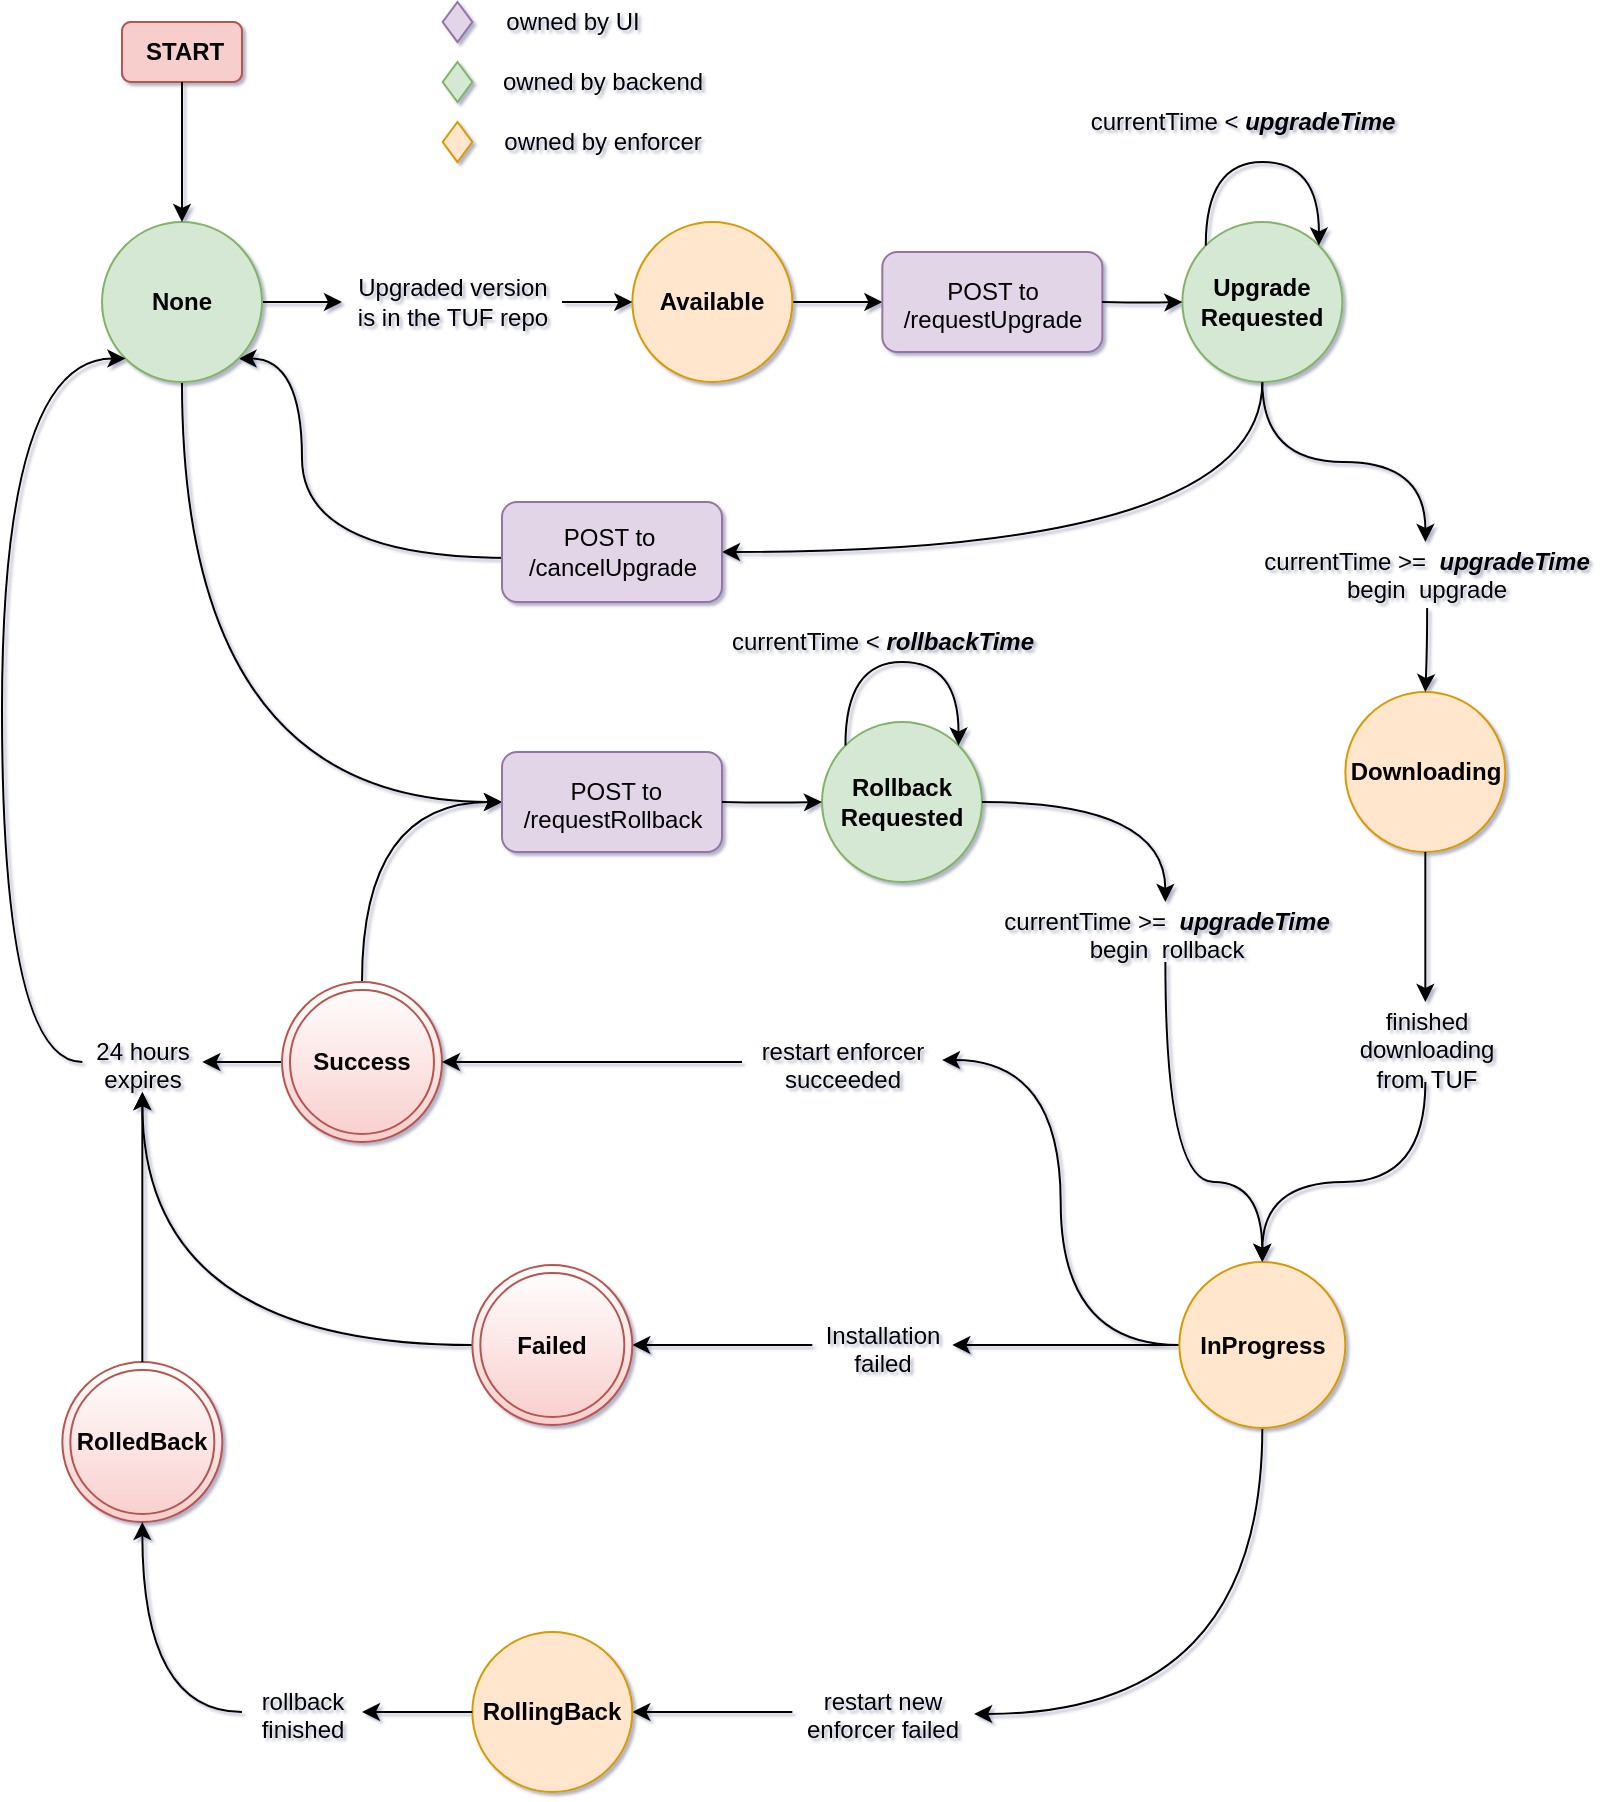 <mxfile version="13.8.0" type="github">
  <diagram id="VqOy9UcTznLti8Iem_Px" name="Page-1">
    <mxGraphModel dx="1527" dy="954" grid="1" gridSize="10" guides="1" tooltips="1" connect="1" arrows="1" fold="1" page="1" pageScale="1" pageWidth="850" pageHeight="1100" math="0" shadow="1">
      <root>
        <mxCell id="0" />
        <mxCell id="1" parent="0" />
        <mxCell id="QkzKYuwfc3sgGfwPdK_l-27" value="" style="group;fillColor=#f8cecc;strokeColor=#b85450;direction=west;rounded=1;glass=0;shadow=0;sketch=0;" parent="1" vertex="1" connectable="0">
          <mxGeometry x="80.0" y="180" width="60" height="30" as="geometry" />
        </mxCell>
        <mxCell id="QkzKYuwfc3sgGfwPdK_l-28" value="" style="rounded=1;whiteSpace=wrap;html=1;fillColor=#f8cecc;strokeColor=#b85450;direction=west;" parent="QkzKYuwfc3sgGfwPdK_l-27" vertex="1">
          <mxGeometry width="60" height="30" as="geometry" />
        </mxCell>
        <mxCell id="QkzKYuwfc3sgGfwPdK_l-29" value="&lt;b&gt;START&lt;/b&gt;" style="text;html=1;resizable=0;points=[];autosize=1;align=left;verticalAlign=top;spacingTop=-4;direction=west;" parent="QkzKYuwfc3sgGfwPdK_l-27" vertex="1">
          <mxGeometry x="9.833" y="4.833" width="50" height="20" as="geometry" />
        </mxCell>
        <mxCell id="nVf5J2YV6CklecG3pBuP-18" style="edgeStyle=orthogonalEdgeStyle;curved=1;orthogonalLoop=1;jettySize=auto;html=1;entryX=0;entryY=0.5;entryDx=0;entryDy=0;" edge="1" parent="1" source="QkzKYuwfc3sgGfwPdK_l-3" target="nVf5J2YV6CklecG3pBuP-16">
          <mxGeometry relative="1" as="geometry" />
        </mxCell>
        <mxCell id="QkzKYuwfc3sgGfwPdK_l-3" value="&lt;b&gt;Available&lt;/b&gt;" style="ellipse;whiteSpace=wrap;html=1;aspect=fixed;fillColor=#ffe6cc;strokeColor=#d79b00;direction=west;" parent="1" vertex="1">
          <mxGeometry x="335.17" y="280" width="80" height="80" as="geometry" />
        </mxCell>
        <mxCell id="QkzKYuwfc3sgGfwPdK_l-4" style="edgeStyle=orthogonalEdgeStyle;curved=1;orthogonalLoop=1;jettySize=auto;html=1;startArrow=none;startFill=0;endArrow=classic;endFill=1;entryX=0.5;entryY=1;entryDx=0;entryDy=0;" parent="1" source="QkzKYuwfc3sgGfwPdK_l-25" target="QkzKYuwfc3sgGfwPdK_l-36" edge="1">
          <mxGeometry relative="1" as="geometry">
            <Array as="points">
              <mxPoint x="732" y="760" />
              <mxPoint x="650" y="760" />
            </Array>
          </mxGeometry>
        </mxCell>
        <mxCell id="QkzKYuwfc3sgGfwPdK_l-5" value="&lt;b&gt;Downloading&lt;/b&gt;" style="ellipse;whiteSpace=wrap;html=1;aspect=fixed;fillColor=#ffe6cc;strokeColor=#d79b00;direction=east;" parent="1" vertex="1">
          <mxGeometry x="691.67" y="515" width="80" height="80" as="geometry" />
        </mxCell>
        <mxCell id="QkzKYuwfc3sgGfwPdK_l-6" style="edgeStyle=orthogonalEdgeStyle;curved=1;orthogonalLoop=1;jettySize=auto;html=1;startArrow=none;startFill=0;endArrow=classic;endFill=1;entryX=0.5;entryY=0;entryDx=0;entryDy=0;exitX=0.495;exitY=-0.1;exitDx=0;exitDy=0;exitPerimeter=0;" parent="1" source="QkzKYuwfc3sgGfwPdK_l-23" target="QkzKYuwfc3sgGfwPdK_l-5" edge="1">
          <mxGeometry relative="1" as="geometry">
            <mxPoint x="650.17" y="470" as="sourcePoint" />
          </mxGeometry>
        </mxCell>
        <mxCell id="nVf5J2YV6CklecG3pBuP-11" style="edgeStyle=orthogonalEdgeStyle;curved=1;orthogonalLoop=1;jettySize=auto;html=1;exitX=0;exitY=0.6;exitDx=0;exitDy=0;exitPerimeter=0;entryX=1;entryY=1;entryDx=0;entryDy=0;" edge="1" parent="1" source="nVf5J2YV6CklecG3pBuP-12" target="QkzKYuwfc3sgGfwPdK_l-18">
          <mxGeometry relative="1" as="geometry">
            <Array as="points">
              <mxPoint x="170" y="448" />
              <mxPoint x="170" y="348" />
            </Array>
          </mxGeometry>
        </mxCell>
        <mxCell id="nVf5J2YV6CklecG3pBuP-15" style="edgeStyle=orthogonalEdgeStyle;curved=1;orthogonalLoop=1;jettySize=auto;html=1;entryX=1;entryY=0.5;entryDx=0;entryDy=0;exitX=0.5;exitY=0;exitDx=0;exitDy=0;" edge="1" parent="1" source="QkzKYuwfc3sgGfwPdK_l-7" target="nVf5J2YV6CklecG3pBuP-21">
          <mxGeometry relative="1" as="geometry" />
        </mxCell>
        <mxCell id="QkzKYuwfc3sgGfwPdK_l-7" value="&lt;b&gt;Upgrade&lt;br&gt;Requested&lt;/b&gt;" style="ellipse;whiteSpace=wrap;html=1;aspect=fixed;fillColor=#d5e8d4;strokeColor=#82b366;direction=west;" parent="1" vertex="1">
          <mxGeometry x="610.17" y="280" width="80" height="80" as="geometry" />
        </mxCell>
        <mxCell id="QkzKYuwfc3sgGfwPdK_l-9" value="&lt;b&gt;RolledBack&lt;/b&gt;" style="ellipse;shape=doubleEllipse;whiteSpace=wrap;html=1;aspect=fixed;fillColor=#f8cecc;strokeColor=#b85450;gradientColor=#ffffff;direction=west;" parent="1" vertex="1">
          <mxGeometry x="50.17" y="850" width="80" height="80" as="geometry" />
        </mxCell>
        <mxCell id="QkzKYuwfc3sgGfwPdK_l-10" style="edgeStyle=orthogonalEdgeStyle;curved=1;orthogonalLoop=1;jettySize=auto;html=1;startArrow=none;startFill=0;endArrow=classic;endFill=1;" parent="1" source="QkzKYuwfc3sgGfwPdK_l-11" target="QkzKYuwfc3sgGfwPdK_l-39" edge="1">
          <mxGeometry relative="1" as="geometry" />
        </mxCell>
        <mxCell id="nVf5J2YV6CklecG3pBuP-33" style="edgeStyle=orthogonalEdgeStyle;curved=1;orthogonalLoop=1;jettySize=auto;html=1;entryX=0;entryY=0.5;entryDx=0;entryDy=0;exitX=0.5;exitY=1;exitDx=0;exitDy=0;" edge="1" parent="1" source="QkzKYuwfc3sgGfwPdK_l-11" target="nVf5J2YV6CklecG3pBuP-28">
          <mxGeometry relative="1" as="geometry" />
        </mxCell>
        <mxCell id="QkzKYuwfc3sgGfwPdK_l-11" value="&lt;b&gt;Success&lt;/b&gt;" style="ellipse;shape=doubleEllipse;whiteSpace=wrap;html=1;aspect=fixed;fillColor=#f8cecc;strokeColor=#b85450;gradientColor=#ffffff;direction=west;" parent="1" vertex="1">
          <mxGeometry x="160" y="660" width="80" height="80" as="geometry" />
        </mxCell>
        <mxCell id="QkzKYuwfc3sgGfwPdK_l-12" style="edgeStyle=orthogonalEdgeStyle;curved=1;orthogonalLoop=1;jettySize=auto;html=1;startArrow=none;startFill=0;endArrow=classic;endFill=1;entryX=1;entryY=0.5;entryDx=0;entryDy=0;" parent="1" source="QkzKYuwfc3sgGfwPdK_l-37" target="QkzKYuwfc3sgGfwPdK_l-16" edge="1">
          <mxGeometry relative="1" as="geometry" />
        </mxCell>
        <mxCell id="QkzKYuwfc3sgGfwPdK_l-13" value="" style="edgeStyle=orthogonalEdgeStyle;curved=1;orthogonalLoop=1;jettySize=auto;html=1;startArrow=none;startFill=0;endArrow=classic;endFill=1;entryX=0;entryY=0.5;entryDx=0;entryDy=0;" parent="1" source="QkzKYuwfc3sgGfwPdK_l-19" target="QkzKYuwfc3sgGfwPdK_l-11" edge="1">
          <mxGeometry relative="1" as="geometry">
            <mxPoint x="290.17" y="710" as="targetPoint" />
          </mxGeometry>
        </mxCell>
        <mxCell id="QkzKYuwfc3sgGfwPdK_l-14" style="edgeStyle=orthogonalEdgeStyle;curved=1;orthogonalLoop=1;jettySize=auto;html=1;startArrow=none;startFill=0;endArrow=classic;endFill=1;entryX=0;entryY=0.5;entryDx=0;entryDy=0;" parent="1" source="QkzKYuwfc3sgGfwPdK_l-33" target="QkzKYuwfc3sgGfwPdK_l-32" edge="1">
          <mxGeometry relative="1" as="geometry" />
        </mxCell>
        <mxCell id="QkzKYuwfc3sgGfwPdK_l-15" value="" style="edgeStyle=orthogonalEdgeStyle;curved=1;orthogonalLoop=1;jettySize=auto;html=1;startArrow=none;startFill=0;endArrow=classic;endFill=1;" parent="1" source="QkzKYuwfc3sgGfwPdK_l-20" target="QkzKYuwfc3sgGfwPdK_l-9" edge="1">
          <mxGeometry relative="1" as="geometry" />
        </mxCell>
        <mxCell id="QkzKYuwfc3sgGfwPdK_l-16" value="&lt;b&gt;RollingBack&lt;/b&gt;" style="ellipse;whiteSpace=wrap;html=1;aspect=fixed;fillColor=#ffe6cc;strokeColor=#d79b00;direction=east;" parent="1" vertex="1">
          <mxGeometry x="255.17" y="985" width="80" height="80" as="geometry" />
        </mxCell>
        <mxCell id="QkzKYuwfc3sgGfwPdK_l-17" style="edgeStyle=orthogonalEdgeStyle;curved=1;orthogonalLoop=1;jettySize=auto;html=1;entryX=1;entryY=0.5;entryDx=0;entryDy=0;startArrow=none;startFill=0;endArrow=classic;endFill=1;" parent="1" source="nVf5J2YV6CklecG3pBuP-3" target="QkzKYuwfc3sgGfwPdK_l-3" edge="1">
          <mxGeometry relative="1" as="geometry" />
        </mxCell>
        <mxCell id="nVf5J2YV6CklecG3pBuP-6" style="edgeStyle=orthogonalEdgeStyle;rounded=0;orthogonalLoop=1;jettySize=auto;html=1;" edge="1" parent="1" source="QkzKYuwfc3sgGfwPdK_l-18" target="nVf5J2YV6CklecG3pBuP-3">
          <mxGeometry relative="1" as="geometry" />
        </mxCell>
        <mxCell id="nVf5J2YV6CklecG3pBuP-32" style="edgeStyle=orthogonalEdgeStyle;curved=1;orthogonalLoop=1;jettySize=auto;html=1;entryX=0;entryY=0.5;entryDx=0;entryDy=0;exitX=0.5;exitY=1;exitDx=0;exitDy=0;" edge="1" parent="1" source="QkzKYuwfc3sgGfwPdK_l-18" target="nVf5J2YV6CklecG3pBuP-28">
          <mxGeometry relative="1" as="geometry" />
        </mxCell>
        <mxCell id="QkzKYuwfc3sgGfwPdK_l-18" value="&lt;b&gt;None&lt;/b&gt;" style="ellipse;whiteSpace=wrap;html=1;aspect=fixed;labelBackgroundColor=none;fillColor=#d5e8d4;strokeColor=#82b366;direction=east;" parent="1" vertex="1">
          <mxGeometry x="70.0" y="280" width="80" height="80" as="geometry" />
        </mxCell>
        <mxCell id="QkzKYuwfc3sgGfwPdK_l-19" value="restart enforcer &lt;br&gt;succeeded" style="text;html=1;resizable=0;points=[];autosize=1;align=center;verticalAlign=top;spacingTop=-4;direction=west;" parent="1" vertex="1">
          <mxGeometry x="390" y="685" width="100" height="30" as="geometry" />
        </mxCell>
        <mxCell id="QkzKYuwfc3sgGfwPdK_l-20" value="rollback&lt;br&gt;finished&lt;br&gt;" style="text;html=1;resizable=0;points=[];autosize=1;align=center;verticalAlign=top;spacingTop=-4;direction=west;" parent="1" vertex="1">
          <mxGeometry x="140" y="1010" width="60" height="30" as="geometry" />
        </mxCell>
        <mxCell id="QkzKYuwfc3sgGfwPdK_l-21" value="" style="edgeStyle=orthogonalEdgeStyle;curved=1;orthogonalLoop=1;jettySize=auto;html=1;startArrow=none;startFill=0;endArrow=classic;endFill=1;" parent="1" source="QkzKYuwfc3sgGfwPdK_l-16" target="QkzKYuwfc3sgGfwPdK_l-20" edge="1">
          <mxGeometry relative="1" as="geometry">
            <mxPoint x="170.17" y="990" as="sourcePoint" />
            <mxPoint x="170.17" y="1050" as="targetPoint" />
          </mxGeometry>
        </mxCell>
        <mxCell id="QkzKYuwfc3sgGfwPdK_l-23" value="currentTime &amp;gt;=&amp;nbsp; &lt;b&gt;&lt;i&gt;upgradeTime&lt;/i&gt;&lt;/b&gt;&lt;br&gt;begin&amp;nbsp; upgrade" style="text;html=1;resizable=0;points=[];autosize=1;align=center;verticalAlign=top;spacingTop=-4;direction=west;" parent="1" vertex="1">
          <mxGeometry x="641.67" y="440" width="180" height="30" as="geometry" />
        </mxCell>
        <mxCell id="QkzKYuwfc3sgGfwPdK_l-24" style="edgeStyle=orthogonalEdgeStyle;curved=1;orthogonalLoop=1;jettySize=auto;html=1;startArrow=none;startFill=0;endArrow=classic;endFill=1;" parent="1" source="QkzKYuwfc3sgGfwPdK_l-7" target="QkzKYuwfc3sgGfwPdK_l-23" edge="1">
          <mxGeometry relative="1" as="geometry">
            <mxPoint x="750.17" y="290" as="sourcePoint" />
            <mxPoint x="650.17" y="440" as="targetPoint" />
          </mxGeometry>
        </mxCell>
        <mxCell id="QkzKYuwfc3sgGfwPdK_l-25" value="finished &lt;br&gt;downloading&lt;br&gt;from TUF" style="text;html=1;resizable=0;points=[];autosize=1;align=center;verticalAlign=top;spacingTop=-4;direction=west;" parent="1" vertex="1">
          <mxGeometry x="691.67" y="670" width="80" height="40" as="geometry" />
        </mxCell>
        <mxCell id="QkzKYuwfc3sgGfwPdK_l-26" style="edgeStyle=orthogonalEdgeStyle;curved=1;orthogonalLoop=1;jettySize=auto;html=1;startArrow=none;startFill=0;endArrow=classic;endFill=1;" parent="1" source="QkzKYuwfc3sgGfwPdK_l-5" target="QkzKYuwfc3sgGfwPdK_l-25" edge="1">
          <mxGeometry relative="1" as="geometry">
            <mxPoint x="710.17" y="580" as="sourcePoint" />
            <mxPoint x="710.17" y="650" as="targetPoint" />
          </mxGeometry>
        </mxCell>
        <mxCell id="QkzKYuwfc3sgGfwPdK_l-31" style="edgeStyle=orthogonalEdgeStyle;curved=1;orthogonalLoop=1;jettySize=auto;html=1;startArrow=none;startFill=0;endArrow=classic;endFill=1;" parent="1" source="QkzKYuwfc3sgGfwPdK_l-32" target="QkzKYuwfc3sgGfwPdK_l-39" edge="1">
          <mxGeometry relative="1" as="geometry" />
        </mxCell>
        <mxCell id="QkzKYuwfc3sgGfwPdK_l-32" value="&lt;b&gt;Failed&lt;/b&gt;" style="ellipse;shape=doubleEllipse;whiteSpace=wrap;html=1;aspect=fixed;fillColor=#f8cecc;strokeColor=#b85450;gradientColor=#ffffff;direction=west;" parent="1" vertex="1">
          <mxGeometry x="255.17" y="801.5" width="80" height="80" as="geometry" />
        </mxCell>
        <mxCell id="QkzKYuwfc3sgGfwPdK_l-33" value="Installation&lt;br&gt;failed" style="text;html=1;resizable=0;points=[];autosize=1;align=center;verticalAlign=top;spacingTop=-4;direction=west;" parent="1" vertex="1">
          <mxGeometry x="425.17" y="826.5" width="70" height="30" as="geometry" />
        </mxCell>
        <mxCell id="QkzKYuwfc3sgGfwPdK_l-34" style="edgeStyle=orthogonalEdgeStyle;curved=1;orthogonalLoop=1;jettySize=auto;html=1;exitX=1;exitY=0.5;exitDx=0;exitDy=0;entryX=0;entryY=0.5;entryDx=0;entryDy=0;startArrow=none;startFill=0;endArrow=classic;endFill=1;" parent="1" source="QkzKYuwfc3sgGfwPdK_l-36" target="QkzKYuwfc3sgGfwPdK_l-33" edge="1">
          <mxGeometry relative="1" as="geometry">
            <mxPoint x="105.17" y="738" as="sourcePoint" />
            <mxPoint x="410.17" y="850" as="targetPoint" />
          </mxGeometry>
        </mxCell>
        <mxCell id="nVf5J2YV6CklecG3pBuP-24" style="edgeStyle=orthogonalEdgeStyle;curved=1;orthogonalLoop=1;jettySize=auto;html=1;exitX=1;exitY=0.5;exitDx=0;exitDy=0;entryX=0;entryY=0.533;entryDx=0;entryDy=0;entryPerimeter=0;" edge="1" parent="1" source="QkzKYuwfc3sgGfwPdK_l-36" target="QkzKYuwfc3sgGfwPdK_l-19">
          <mxGeometry relative="1" as="geometry" />
        </mxCell>
        <mxCell id="nVf5J2YV6CklecG3pBuP-25" style="edgeStyle=orthogonalEdgeStyle;curved=1;orthogonalLoop=1;jettySize=auto;html=1;entryX=-0.01;entryY=0.467;entryDx=0;entryDy=0;entryPerimeter=0;exitX=0.5;exitY=0;exitDx=0;exitDy=0;" edge="1" parent="1" source="QkzKYuwfc3sgGfwPdK_l-36" target="QkzKYuwfc3sgGfwPdK_l-37">
          <mxGeometry relative="1" as="geometry" />
        </mxCell>
        <mxCell id="QkzKYuwfc3sgGfwPdK_l-36" value="&lt;b&gt;InProgress&lt;/b&gt;" style="ellipse;whiteSpace=wrap;html=1;aspect=fixed;fillColor=#ffe6cc;strokeColor=#d79b00;direction=west;" parent="1" vertex="1">
          <mxGeometry x="608.67" y="800" width="83" height="83" as="geometry" />
        </mxCell>
        <mxCell id="QkzKYuwfc3sgGfwPdK_l-37" value="restart new &lt;br&gt;enforcer failed" style="text;html=1;resizable=0;points=[];autosize=1;align=center;verticalAlign=top;spacingTop=-4;direction=west;" parent="1" vertex="1">
          <mxGeometry x="415.17" y="1010" width="90" height="30" as="geometry" />
        </mxCell>
        <mxCell id="nVf5J2YV6CklecG3pBuP-51" style="edgeStyle=orthogonalEdgeStyle;curved=1;orthogonalLoop=1;jettySize=auto;html=1;entryX=0;entryY=1;entryDx=0;entryDy=0;" edge="1" parent="1" source="QkzKYuwfc3sgGfwPdK_l-39" target="QkzKYuwfc3sgGfwPdK_l-18">
          <mxGeometry relative="1" as="geometry">
            <Array as="points">
              <mxPoint x="20" y="700" />
              <mxPoint x="20" y="348" />
            </Array>
          </mxGeometry>
        </mxCell>
        <mxCell id="QkzKYuwfc3sgGfwPdK_l-39" value="24 hours&lt;br&gt;expires" style="text;html=1;resizable=0;points=[];autosize=1;align=center;verticalAlign=top;spacingTop=-4;direction=west;" parent="1" vertex="1">
          <mxGeometry x="60.17" y="685" width="60" height="30" as="geometry" />
        </mxCell>
        <mxCell id="QkzKYuwfc3sgGfwPdK_l-40" style="edgeStyle=orthogonalEdgeStyle;curved=1;orthogonalLoop=1;jettySize=auto;html=1;startArrow=none;startFill=0;endArrow=classic;endFill=1;" parent="1" source="QkzKYuwfc3sgGfwPdK_l-9" target="QkzKYuwfc3sgGfwPdK_l-39" edge="1">
          <mxGeometry relative="1" as="geometry">
            <mxPoint x="490.169" y="1014.667" as="sourcePoint" />
            <mxPoint x="579.837" y="589.667" as="targetPoint" />
          </mxGeometry>
        </mxCell>
        <mxCell id="QkzKYuwfc3sgGfwPdK_l-30" value="" style="edgeStyle=orthogonalEdgeStyle;curved=1;orthogonalLoop=1;jettySize=auto;html=1;startArrow=none;startFill=0;endArrow=classic;endFill=1;exitX=0.5;exitY=0;exitDx=0;exitDy=0;" parent="1" source="QkzKYuwfc3sgGfwPdK_l-28" target="QkzKYuwfc3sgGfwPdK_l-18" edge="1">
          <mxGeometry relative="1" as="geometry">
            <mxPoint x="530.003" y="424.833" as="targetPoint" />
          </mxGeometry>
        </mxCell>
        <mxCell id="nVf5J2YV6CklecG3pBuP-3" value="Upgraded version&lt;br&gt;is in the TUF repo" style="text;html=1;align=center;verticalAlign=middle;resizable=0;points=[];autosize=1;" vertex="1" parent="1">
          <mxGeometry x="190.0" y="305" width="110" height="30" as="geometry" />
        </mxCell>
        <mxCell id="nVf5J2YV6CklecG3pBuP-9" style="edgeStyle=orthogonalEdgeStyle;orthogonalLoop=1;jettySize=auto;html=1;exitX=1;exitY=1;exitDx=0;exitDy=0;entryX=0;entryY=1;entryDx=0;entryDy=0;curved=1;" edge="1" parent="1" source="QkzKYuwfc3sgGfwPdK_l-7" target="QkzKYuwfc3sgGfwPdK_l-7">
          <mxGeometry relative="1" as="geometry">
            <Array as="points">
              <mxPoint x="622.17" y="250" />
              <mxPoint x="678.17" y="250" />
            </Array>
          </mxGeometry>
        </mxCell>
        <mxCell id="nVf5J2YV6CklecG3pBuP-10" value="currentTime &amp;lt; &lt;b&gt;&lt;i&gt;upgradeTime&lt;/i&gt;&lt;/b&gt;" style="text;html=1;align=center;verticalAlign=middle;resizable=0;points=[];autosize=1;" vertex="1" parent="1">
          <mxGeometry x="555.17" y="220" width="170" height="20" as="geometry" />
        </mxCell>
        <mxCell id="nVf5J2YV6CklecG3pBuP-17" value="" style="group" vertex="1" connectable="0" parent="1">
          <mxGeometry x="460.17" y="295" width="110" height="50" as="geometry" />
        </mxCell>
        <mxCell id="nVf5J2YV6CklecG3pBuP-16" value="" style="rounded=1;whiteSpace=wrap;html=1;fillColor=#e1d5e7;strokeColor=#9673a6;" vertex="1" parent="nVf5J2YV6CklecG3pBuP-17">
          <mxGeometry width="110" height="50" as="geometry" />
        </mxCell>
        <mxCell id="QkzKYuwfc3sgGfwPdK_l-22" value="POST to &lt;br&gt;/requestUpgrade" style="text;html=1;resizable=0;points=[];autosize=1;align=center;verticalAlign=top;spacingTop=-4;direction=west;" parent="nVf5J2YV6CklecG3pBuP-17" vertex="1">
          <mxGeometry x="5" y="10" width="100" height="30" as="geometry" />
        </mxCell>
        <mxCell id="nVf5J2YV6CklecG3pBuP-19" style="edgeStyle=orthogonalEdgeStyle;curved=1;orthogonalLoop=1;jettySize=auto;html=1;entryX=1;entryY=0.5;entryDx=0;entryDy=0;" edge="1" parent="1" target="QkzKYuwfc3sgGfwPdK_l-7">
          <mxGeometry relative="1" as="geometry">
            <mxPoint x="570" y="320" as="sourcePoint" />
          </mxGeometry>
        </mxCell>
        <mxCell id="nVf5J2YV6CklecG3pBuP-23" value="" style="group" vertex="1" connectable="0" parent="1">
          <mxGeometry x="270" y="420" width="110" height="50" as="geometry" />
        </mxCell>
        <mxCell id="nVf5J2YV6CklecG3pBuP-21" value="" style="rounded=1;whiteSpace=wrap;html=1;fillColor=#e1d5e7;strokeColor=#9673a6;" vertex="1" parent="nVf5J2YV6CklecG3pBuP-23">
          <mxGeometry width="110" height="50" as="geometry" />
        </mxCell>
        <mxCell id="nVf5J2YV6CklecG3pBuP-12" value="POST to&amp;nbsp;&lt;br&gt;/cancelUpgrade" style="text;html=1;align=center;verticalAlign=middle;resizable=0;points=[];autosize=1;" vertex="1" parent="nVf5J2YV6CklecG3pBuP-23">
          <mxGeometry x="5" y="10" width="100" height="30" as="geometry" />
        </mxCell>
        <mxCell id="nVf5J2YV6CklecG3pBuP-26" value="&lt;b&gt;Rollback&lt;br&gt;Requested&lt;/b&gt;" style="ellipse;whiteSpace=wrap;html=1;aspect=fixed;fillColor=#d5e8d4;strokeColor=#82b366;direction=west;" vertex="1" parent="1">
          <mxGeometry x="430.0" y="530" width="80" height="80" as="geometry" />
        </mxCell>
        <mxCell id="nVf5J2YV6CklecG3pBuP-27" value="" style="group" vertex="1" connectable="0" parent="1">
          <mxGeometry x="270" y="545" width="110" height="50" as="geometry" />
        </mxCell>
        <mxCell id="nVf5J2YV6CklecG3pBuP-28" value="" style="rounded=1;whiteSpace=wrap;html=1;fillColor=#e1d5e7;strokeColor=#9673a6;" vertex="1" parent="nVf5J2YV6CklecG3pBuP-27">
          <mxGeometry width="110" height="50" as="geometry" />
        </mxCell>
        <mxCell id="nVf5J2YV6CklecG3pBuP-29" value="&amp;nbsp;POST to &lt;br&gt;/requestRollback" style="text;html=1;resizable=0;points=[];autosize=1;align=center;verticalAlign=top;spacingTop=-4;direction=west;" vertex="1" parent="nVf5J2YV6CklecG3pBuP-27">
          <mxGeometry x="5" y="10" width="100" height="30" as="geometry" />
        </mxCell>
        <mxCell id="nVf5J2YV6CklecG3pBuP-30" style="edgeStyle=orthogonalEdgeStyle;curved=1;orthogonalLoop=1;jettySize=auto;html=1;entryX=1;entryY=0.5;entryDx=0;entryDy=0;" edge="1" parent="1" target="nVf5J2YV6CklecG3pBuP-26">
          <mxGeometry relative="1" as="geometry">
            <mxPoint x="380" y="570" as="sourcePoint" />
          </mxGeometry>
        </mxCell>
        <mxCell id="nVf5J2YV6CklecG3pBuP-35" style="edgeStyle=orthogonalEdgeStyle;curved=1;orthogonalLoop=1;jettySize=auto;html=1;exitX=1;exitY=1;exitDx=0;exitDy=0;entryX=0;entryY=1;entryDx=0;entryDy=0;" edge="1" parent="1" source="nVf5J2YV6CklecG3pBuP-26" target="nVf5J2YV6CklecG3pBuP-26">
          <mxGeometry relative="1" as="geometry">
            <Array as="points">
              <mxPoint x="442" y="500" />
              <mxPoint x="498" y="500" />
            </Array>
          </mxGeometry>
        </mxCell>
        <mxCell id="nVf5J2YV6CklecG3pBuP-36" value="currentTime &amp;lt; &lt;b&gt;&lt;i&gt;rollbackTime&lt;/i&gt;&lt;/b&gt;" style="text;html=1;align=center;verticalAlign=middle;resizable=0;points=[];autosize=1;" vertex="1" parent="1">
          <mxGeometry x="375.17" y="480" width="170" height="20" as="geometry" />
        </mxCell>
        <mxCell id="nVf5J2YV6CklecG3pBuP-39" value="owned by UI" style="text;html=1;align=center;verticalAlign=middle;resizable=0;points=[];autosize=1;" vertex="1" parent="1">
          <mxGeometry x="265" y="170" width="80" height="20" as="geometry" />
        </mxCell>
        <mxCell id="nVf5J2YV6CklecG3pBuP-40" value="owned by backend" style="text;html=1;align=center;verticalAlign=middle;resizable=0;points=[];autosize=1;" vertex="1" parent="1">
          <mxGeometry x="260" y="200" width="120" height="20" as="geometry" />
        </mxCell>
        <mxCell id="nVf5J2YV6CklecG3pBuP-41" value="owned by enforcer" style="text;html=1;align=center;verticalAlign=middle;resizable=0;points=[];autosize=1;" vertex="1" parent="1">
          <mxGeometry x="265" y="230" width="110" height="20" as="geometry" />
        </mxCell>
        <mxCell id="nVf5J2YV6CklecG3pBuP-43" value="" style="rhombus;whiteSpace=wrap;html=1;fillColor=#e1d5e7;align=center;strokeColor=#9673a6;" vertex="1" parent="1">
          <mxGeometry x="240.34" y="170" width="14.83" height="20" as="geometry" />
        </mxCell>
        <mxCell id="nVf5J2YV6CklecG3pBuP-46" value="" style="rhombus;whiteSpace=wrap;html=1;fillColor=#d5e8d4;align=center;strokeColor=#82b366;" vertex="1" parent="1">
          <mxGeometry x="240.34" y="200" width="14.83" height="20" as="geometry" />
        </mxCell>
        <mxCell id="nVf5J2YV6CklecG3pBuP-47" value="" style="rhombus;whiteSpace=wrap;html=1;fillColor=#ffe6cc;align=center;strokeColor=#d79b00;" vertex="1" parent="1">
          <mxGeometry x="240.34" y="230" width="14.83" height="20" as="geometry" />
        </mxCell>
        <mxCell id="nVf5J2YV6CklecG3pBuP-50" style="edgeStyle=orthogonalEdgeStyle;curved=1;orthogonalLoop=1;jettySize=auto;html=1;" edge="1" parent="1" source="nVf5J2YV6CklecG3pBuP-48" target="QkzKYuwfc3sgGfwPdK_l-36">
          <mxGeometry relative="1" as="geometry">
            <mxPoint x="650" y="800.0" as="targetPoint" />
            <mxPoint x="602" y="660" as="sourcePoint" />
            <Array as="points">
              <mxPoint x="602" y="760" />
              <mxPoint x="650" y="760" />
            </Array>
          </mxGeometry>
        </mxCell>
        <mxCell id="nVf5J2YV6CklecG3pBuP-48" value="currentTime &amp;gt;=&amp;nbsp; &lt;b&gt;&lt;i&gt;upgradeTime&lt;/i&gt;&lt;/b&gt;&lt;br&gt;begin&amp;nbsp; rollback" style="text;html=1;resizable=0;points=[];autosize=1;align=center;verticalAlign=top;spacingTop=-4;direction=west;" vertex="1" parent="1">
          <mxGeometry x="511.67" y="620" width="180" height="30" as="geometry" />
        </mxCell>
        <mxCell id="nVf5J2YV6CklecG3pBuP-49" style="edgeStyle=orthogonalEdgeStyle;curved=1;orthogonalLoop=1;jettySize=auto;html=1;entryX=0.5;entryY=1;entryDx=0;entryDy=0;" edge="1" parent="1" source="nVf5J2YV6CklecG3pBuP-26" target="nVf5J2YV6CklecG3pBuP-48">
          <mxGeometry relative="1" as="geometry">
            <mxPoint x="510" y="570.0" as="sourcePoint" />
            <mxPoint x="650.17" y="800.0" as="targetPoint" />
          </mxGeometry>
        </mxCell>
      </root>
    </mxGraphModel>
  </diagram>
</mxfile>
